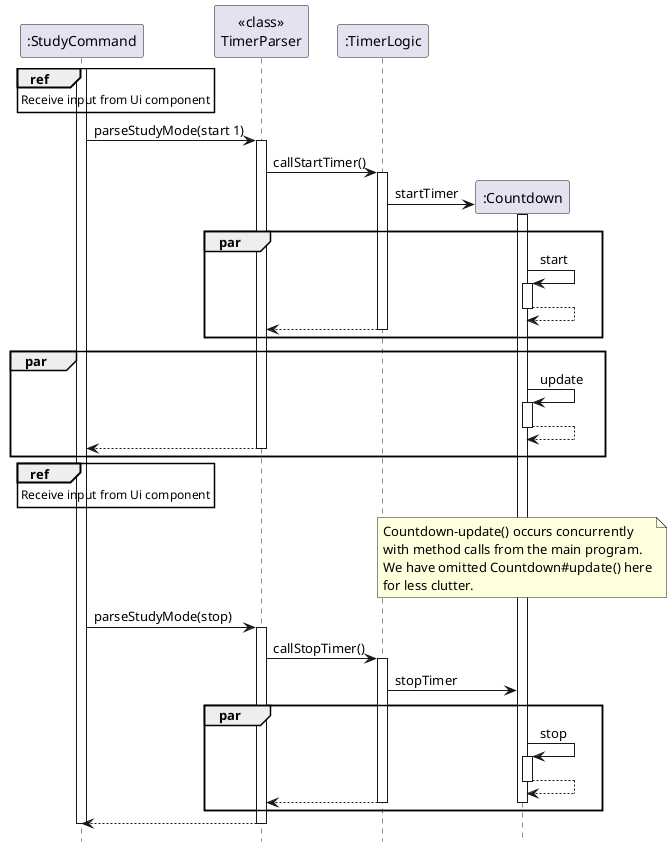 @startuml

hide footbox
participant StudyCommand as ":StudyCommand"
participant Parser as "<<class>>\nTimerParser"
participant TimerLogic as ":TimerLogic"
participant Timer as ":Countdown"

activate StudyCommand
ref over StudyCommand
Receive input from Ui component
end

StudyCommand -> Parser: parseStudyMode(start 1)
activate Parser

Parser -> TimerLogic: callStartTimer()
activate TimerLogic

create Timer
TimerLogic -> Timer: startTimer
activate Timer

par
Timer -> Timer: start
activate Timer
Timer --> Timer
deactivate Timer

TimerLogic --> Parser
deactivate TimerLogic
end

par
Timer -> Timer: update
activate Timer
Timer --> Timer
deactivate Timer
Parser --> StudyCommand
deactivate Parser
end

ref over StudyCommand
Receive input from Ui component
end

note over Timer
Countdown-update() occurs concurrently
with method calls from the main program.
We have omitted Countdown#update() here
for less clutter.
end note

StudyCommand -> Parser: parseStudyMode(stop)
activate Parser

Parser -> TimerLogic: callStopTimer()
activate TimerLogic

TimerLogic -> Timer: stopTimer

par
Timer -> Timer: stop
activate Timer
Timer --> Timer
deactivate Timer

TimerLogic --> Parser
deactivate Timer
deactivate TimerLogic
end

Parser --> StudyCommand
deactivate Parser

deactivate StudyCommand
@enduml